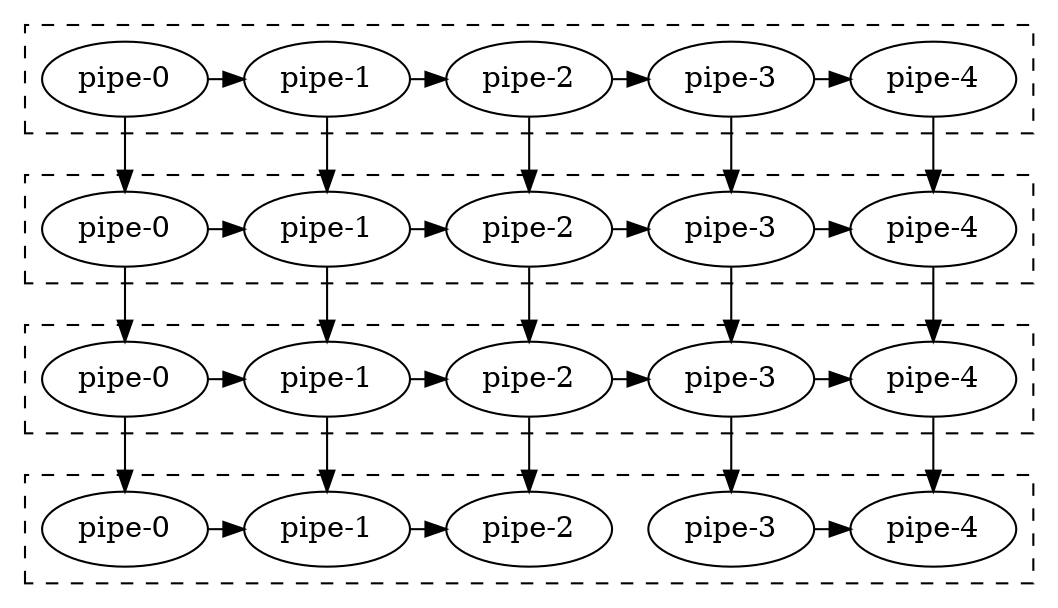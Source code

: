 digraph Taskflow {

newrank=true;
#columns
subgraph {
p00[label="pipe-0"];
p10[label="pipe-0"];
p20[label="pipe-0"];
p30[label="pipe-0"];
}

subgraph  {
p01[label="pipe-1"];
p11[label="pipe-1"];
p21[label="pipe-1"];
p31[label="pipe-1"];
}

subgraph  {
p02[label="pipe-2"];
p12[label="pipe-2"];
p22[label="pipe-2"];
p32[label="pipe-2"];
}

subgraph  {
p03[label="pipe-3"];
p13[label="pipe-3"];
p23[label="pipe-3"];
p33[label="pipe-3"];
}

subgraph  {
p04[label="pipe-4"];
p14[label="pipe-4"];
p24[label="pipe-4"];
p34[label="pipe-4"];
}


subgraph cluster0 {
rank="same";
style="dashed";
p00;
p01;
p02;
p03;
p04;
}

subgraph cluster1 {
rank="same";
style="dashed";
p10;
p11;
p12;
p13;
p14;
}

subgraph cluster2 {
rank="same";
style="dashed";
p20;
p21;
p22;
p23;
p24;
}

subgraph cluster3 {
rank="same";
style="dashed";
p30;
p31;
p32;
p33;
p34;
}


p00 -> p01;
p01 -> p02;
p10 -> p11;
p11 -> p12;
p20 -> p21;
p21 -> p22;
p30 -> p31;
p31 -> p32;
p00 -> p10;
p01 -> p11;
p02 -> p12;
p10 -> p20;
p11 -> p21;
p12 -> p22;
p20 -> p30;
p21 -> p31;
p22 -> p32;
p22 -> p23;
p23 -> p24;
p23 -> p33;
p02 -> p03;
p03 -> p04;
p03 -> p13;
p04 -> p14;
p12 -> p13;
p13 -> p23;
p13 -> p14;
p14 -> p24;
p24 -> p34;
p33 -> p34;
}
